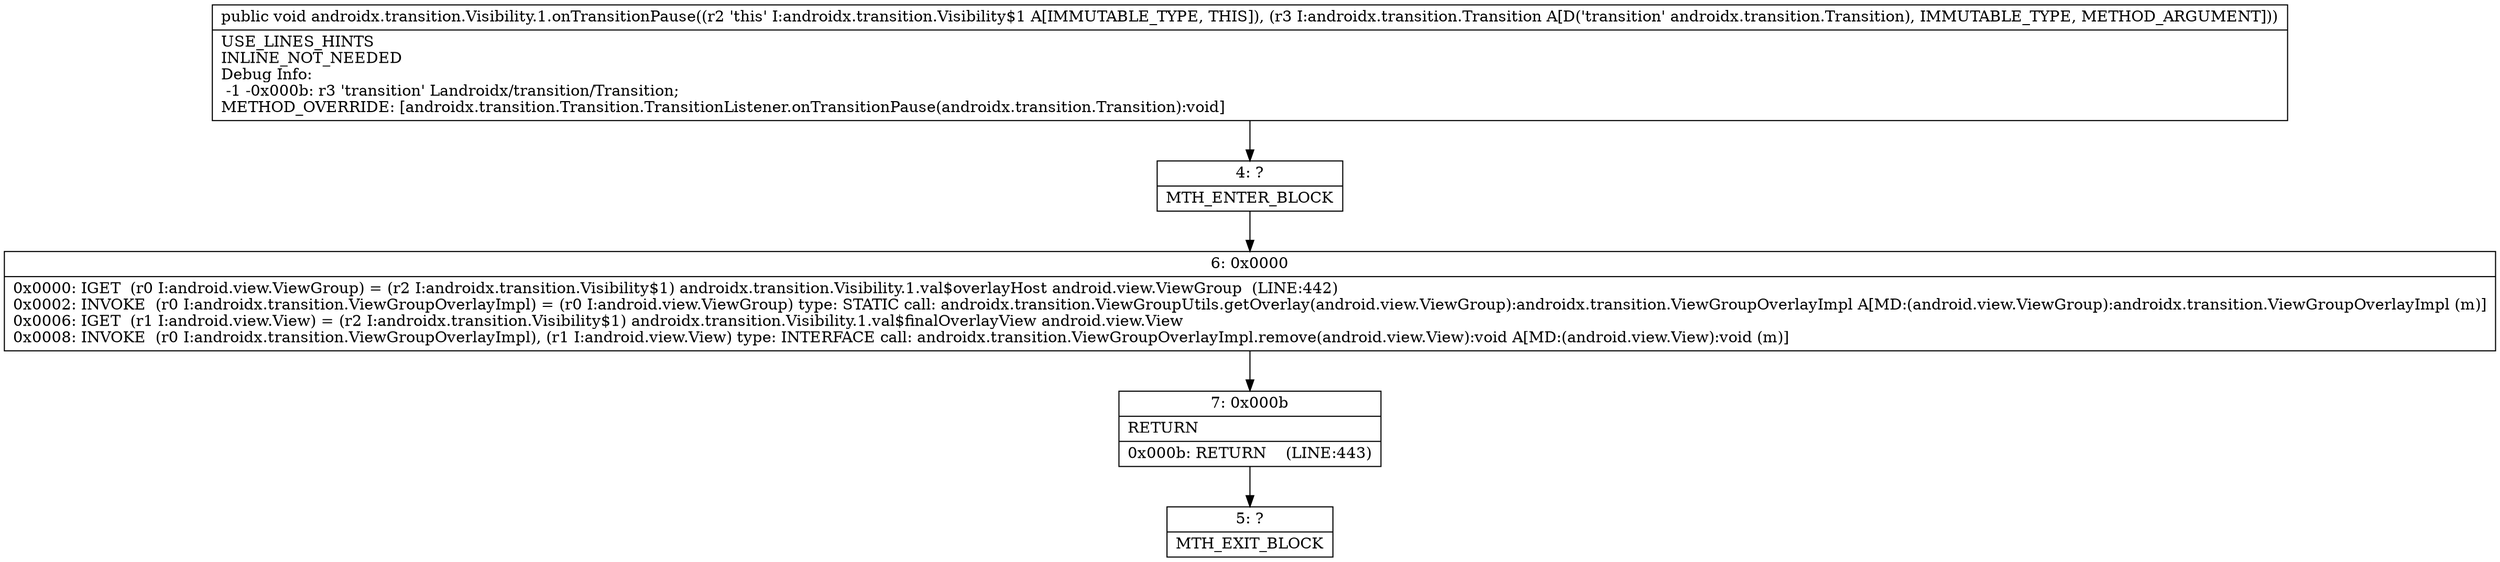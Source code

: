 digraph "CFG forandroidx.transition.Visibility.1.onTransitionPause(Landroidx\/transition\/Transition;)V" {
Node_4 [shape=record,label="{4\:\ ?|MTH_ENTER_BLOCK\l}"];
Node_6 [shape=record,label="{6\:\ 0x0000|0x0000: IGET  (r0 I:android.view.ViewGroup) = (r2 I:androidx.transition.Visibility$1) androidx.transition.Visibility.1.val$overlayHost android.view.ViewGroup  (LINE:442)\l0x0002: INVOKE  (r0 I:androidx.transition.ViewGroupOverlayImpl) = (r0 I:android.view.ViewGroup) type: STATIC call: androidx.transition.ViewGroupUtils.getOverlay(android.view.ViewGroup):androidx.transition.ViewGroupOverlayImpl A[MD:(android.view.ViewGroup):androidx.transition.ViewGroupOverlayImpl (m)]\l0x0006: IGET  (r1 I:android.view.View) = (r2 I:androidx.transition.Visibility$1) androidx.transition.Visibility.1.val$finalOverlayView android.view.View \l0x0008: INVOKE  (r0 I:androidx.transition.ViewGroupOverlayImpl), (r1 I:android.view.View) type: INTERFACE call: androidx.transition.ViewGroupOverlayImpl.remove(android.view.View):void A[MD:(android.view.View):void (m)]\l}"];
Node_7 [shape=record,label="{7\:\ 0x000b|RETURN\l|0x000b: RETURN    (LINE:443)\l}"];
Node_5 [shape=record,label="{5\:\ ?|MTH_EXIT_BLOCK\l}"];
MethodNode[shape=record,label="{public void androidx.transition.Visibility.1.onTransitionPause((r2 'this' I:androidx.transition.Visibility$1 A[IMMUTABLE_TYPE, THIS]), (r3 I:androidx.transition.Transition A[D('transition' androidx.transition.Transition), IMMUTABLE_TYPE, METHOD_ARGUMENT]))  | USE_LINES_HINTS\lINLINE_NOT_NEEDED\lDebug Info:\l  \-1 \-0x000b: r3 'transition' Landroidx\/transition\/Transition;\lMETHOD_OVERRIDE: [androidx.transition.Transition.TransitionListener.onTransitionPause(androidx.transition.Transition):void]\l}"];
MethodNode -> Node_4;Node_4 -> Node_6;
Node_6 -> Node_7;
Node_7 -> Node_5;
}

